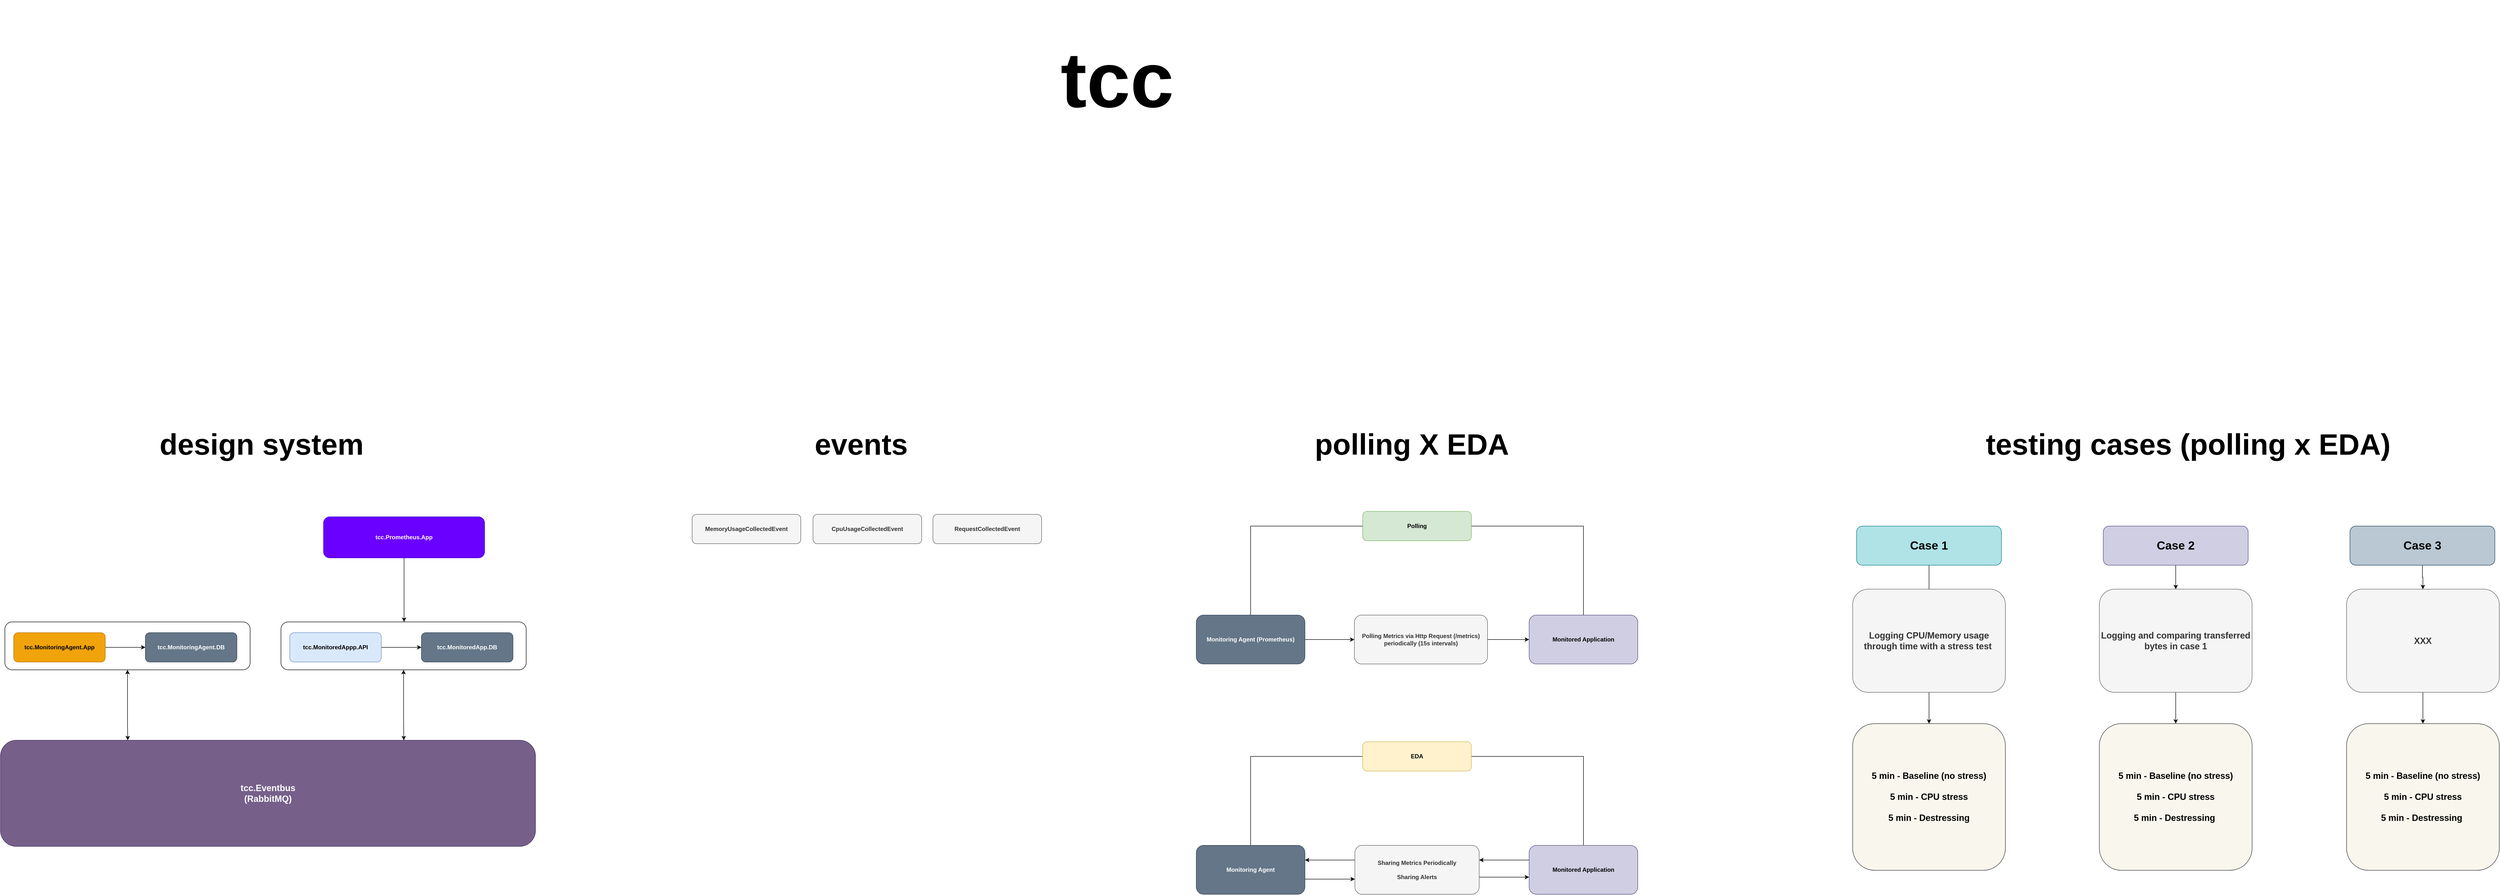 <mxfile version="26.2.14">
  <diagram name="Page-1" id="tMXXNP4Gvz63WRGAOVup">
    <mxGraphModel dx="5977" dy="3328" grid="0" gridSize="10" guides="1" tooltips="1" connect="1" arrows="1" fold="1" page="0" pageScale="1" pageWidth="850" pageHeight="1100" background="none" math="0" shadow="0">
      <root>
        <mxCell id="0" />
        <mxCell id="1" parent="0" />
        <mxCell id="QCL9CWaMX2KkeLVTbilG-2" value="tcc" style="text;html=1;align=center;verticalAlign=middle;whiteSpace=wrap;rounded=0;fontSize=160;fontStyle=1;fontFamily=Helvetica;" parent="1" vertex="1">
          <mxGeometry x="-1709" y="-1684" width="1161" height="326" as="geometry" />
        </mxCell>
        <mxCell id="QCL9CWaMX2KkeLVTbilG-7" value="events" style="text;html=1;align=center;verticalAlign=middle;whiteSpace=wrap;rounded=0;fontSize=60;fontStyle=1;fontFamily=Helvetica;" parent="1" vertex="1">
          <mxGeometry x="-1910" y="-844" width="517" height="138" as="geometry" />
        </mxCell>
        <mxCell id="QCL9CWaMX2KkeLVTbilG-38" value="design system" style="text;html=1;align=center;verticalAlign=middle;whiteSpace=wrap;rounded=0;fontSize=60;fontStyle=1;fontFamily=Helvetica;" parent="1" vertex="1">
          <mxGeometry x="-3135.5" y="-844" width="517" height="138" as="geometry" />
        </mxCell>
        <mxCell id="QCL9CWaMX2KkeLVTbilG-54" value="&lt;font style=&quot;font-size: 18px;&quot;&gt;tcc.Eventbus&lt;/font&gt;&lt;div&gt;&lt;font style=&quot;font-size: 18px;&quot;&gt;(&lt;span style=&quot;background-color: transparent; color: light-dark(rgb(255, 255, 255), rgb(18, 18, 18));&quot;&gt;RabbitMQ)&lt;/span&gt;&lt;/font&gt;&lt;/div&gt;" style="rounded=1;whiteSpace=wrap;html=1;fillColor=#76608a;strokeColor=#432D57;fontStyle=1;fontColor=#ffffff;" parent="1" vertex="1">
          <mxGeometry x="-3410" y="-170" width="1093" height="217" as="geometry" />
        </mxCell>
        <mxCell id="QCL9CWaMX2KkeLVTbilG-55" value="MemoryUsageCollectedEvent" style="rounded=1;whiteSpace=wrap;html=1;fillColor=#f5f5f5;fontColor=#333333;strokeColor=#666666;fontStyle=1" parent="1" vertex="1">
          <mxGeometry x="-1997" y="-632" width="222" height="60" as="geometry" />
        </mxCell>
        <mxCell id="VkpXK9qTSNjcK0zEMSsr-28" value="CpuUsageCollectedEvent" style="rounded=1;whiteSpace=wrap;html=1;fillColor=#f5f5f5;fontColor=#333333;strokeColor=#666666;fontStyle=1" parent="1" vertex="1">
          <mxGeometry x="-1750" y="-632" width="222" height="60" as="geometry" />
        </mxCell>
        <mxCell id="VkpXK9qTSNjcK0zEMSsr-29" value="RequestCollectedEvent" style="rounded=1;whiteSpace=wrap;html=1;fillColor=#f5f5f5;fontColor=#333333;strokeColor=#666666;fontStyle=1" parent="1" vertex="1">
          <mxGeometry x="-1505" y="-632" width="222" height="60" as="geometry" />
        </mxCell>
        <mxCell id="1jicTN_pAsYFOgk-eUM7-20" value="" style="group" parent="1" vertex="1" connectable="0">
          <mxGeometry x="-2837" y="-412" width="501" height="98" as="geometry" />
        </mxCell>
        <mxCell id="QCL9CWaMX2KkeLVTbilG-34" value="" style="rounded=1;whiteSpace=wrap;html=1;fillColor=none;" parent="1jicTN_pAsYFOgk-eUM7-20" vertex="1">
          <mxGeometry width="501" height="98" as="geometry" />
        </mxCell>
        <mxCell id="QCL9CWaMX2KkeLVTbilG-45" style="edgeStyle=orthogonalEdgeStyle;rounded=0;orthogonalLoop=1;jettySize=auto;html=1;" parent="1jicTN_pAsYFOgk-eUM7-20" source="QCL9CWaMX2KkeLVTbilG-46" target="QCL9CWaMX2KkeLVTbilG-48" edge="1">
          <mxGeometry relative="1" as="geometry" />
        </mxCell>
        <mxCell id="QCL9CWaMX2KkeLVTbilG-46" value="tcc.MonitoredAppp.API" style="rounded=1;whiteSpace=wrap;html=1;fillColor=#dae8fc;strokeColor=#6c8ebf;fontStyle=1" parent="1jicTN_pAsYFOgk-eUM7-20" vertex="1">
          <mxGeometry x="18" y="22" width="187" height="60" as="geometry" />
        </mxCell>
        <mxCell id="QCL9CWaMX2KkeLVTbilG-48" value="tcc.MonitoredApp.DB" style="rounded=1;whiteSpace=wrap;html=1;fillColor=#647687;strokeColor=#314354;fontStyle=1;fontColor=#ffffff;" parent="1jicTN_pAsYFOgk-eUM7-20" vertex="1">
          <mxGeometry x="287" y="22" width="187" height="60" as="geometry" />
        </mxCell>
        <mxCell id="1jicTN_pAsYFOgk-eUM7-23" value="" style="group" parent="1" vertex="1" connectable="0">
          <mxGeometry x="-3401" y="-412" width="501" height="98" as="geometry" />
        </mxCell>
        <mxCell id="QCL9CWaMX2KkeLVTbilG-49" style="edgeStyle=orthogonalEdgeStyle;rounded=0;orthogonalLoop=1;jettySize=auto;html=1;" parent="1jicTN_pAsYFOgk-eUM7-23" source="QCL9CWaMX2KkeLVTbilG-52" target="QCL9CWaMX2KkeLVTbilG-53" edge="1">
          <mxGeometry relative="1" as="geometry" />
        </mxCell>
        <mxCell id="QCL9CWaMX2KkeLVTbilG-51" value="" style="rounded=1;whiteSpace=wrap;html=1;fillColor=none;" parent="1jicTN_pAsYFOgk-eUM7-23" vertex="1">
          <mxGeometry width="501" height="98" as="geometry" />
        </mxCell>
        <mxCell id="QCL9CWaMX2KkeLVTbilG-52" value="tcc.MonitoringAgent.App" style="rounded=1;whiteSpace=wrap;html=1;fillColor=#f0a30a;strokeColor=#BD7000;fontStyle=1;fontColor=#000000;" parent="1jicTN_pAsYFOgk-eUM7-23" vertex="1">
          <mxGeometry x="18" y="22" width="187" height="60" as="geometry" />
        </mxCell>
        <mxCell id="QCL9CWaMX2KkeLVTbilG-53" value="tcc.MonitoringAgent.DB" style="rounded=1;whiteSpace=wrap;html=1;fillColor=#647687;strokeColor=#314354;fontStyle=1;fontColor=#ffffff;" parent="1jicTN_pAsYFOgk-eUM7-23" vertex="1">
          <mxGeometry x="287" y="22" width="187" height="60" as="geometry" />
        </mxCell>
        <mxCell id="1R7RB3TEBygn6QerZR_m-7" style="edgeStyle=orthogonalEdgeStyle;rounded=0;orthogonalLoop=1;jettySize=auto;html=1;" parent="1" source="1jicTN_pAsYFOgk-eUM7-3" target="QCL9CWaMX2KkeLVTbilG-34" edge="1">
          <mxGeometry relative="1" as="geometry">
            <Array as="points">
              <mxPoint x="-2586" y="-585" />
            </Array>
          </mxGeometry>
        </mxCell>
        <mxCell id="1jicTN_pAsYFOgk-eUM7-3" value="tcc.Prometheus.App" style="rounded=1;whiteSpace=wrap;html=1;fillColor=#6a00ff;strokeColor=#3700CC;fontStyle=1;fontColor=#ffffff;" parent="1" vertex="1">
          <mxGeometry x="-2750" y="-627" width="329" height="84" as="geometry" />
        </mxCell>
        <mxCell id="1R7RB3TEBygn6QerZR_m-2" style="edgeStyle=orthogonalEdgeStyle;rounded=0;orthogonalLoop=1;jettySize=auto;html=1;startArrow=classic;startFill=1;" parent="1" source="QCL9CWaMX2KkeLVTbilG-51" target="QCL9CWaMX2KkeLVTbilG-54" edge="1">
          <mxGeometry relative="1" as="geometry">
            <Array as="points">
              <mxPoint x="-3150" y="-202" />
              <mxPoint x="-3150" y="-202" />
            </Array>
          </mxGeometry>
        </mxCell>
        <mxCell id="1R7RB3TEBygn6QerZR_m-3" style="edgeStyle=orthogonalEdgeStyle;rounded=0;orthogonalLoop=1;jettySize=auto;html=1;startArrow=classic;startFill=1;" parent="1" source="QCL9CWaMX2KkeLVTbilG-34" target="QCL9CWaMX2KkeLVTbilG-54" edge="1">
          <mxGeometry relative="1" as="geometry">
            <Array as="points">
              <mxPoint x="-2586" y="-213" />
              <mxPoint x="-2586" y="-213" />
            </Array>
          </mxGeometry>
        </mxCell>
        <mxCell id="JNNC70xLUOCxBY-MtSvW-1" value="polling X EDA" style="text;html=1;align=center;verticalAlign=middle;whiteSpace=wrap;rounded=0;fontSize=60;fontStyle=1;fontFamily=Helvetica;" parent="1" vertex="1">
          <mxGeometry x="-785" y="-844" width="517" height="138" as="geometry" />
        </mxCell>
        <mxCell id="JNNC70xLUOCxBY-MtSvW-13" style="edgeStyle=orthogonalEdgeStyle;rounded=0;orthogonalLoop=1;jettySize=auto;html=1;endArrow=none;startFill=0;" parent="1" source="JNNC70xLUOCxBY-MtSvW-2" target="JNNC70xLUOCxBY-MtSvW-6" edge="1">
          <mxGeometry relative="1" as="geometry" />
        </mxCell>
        <mxCell id="JNNC70xLUOCxBY-MtSvW-17" style="edgeStyle=orthogonalEdgeStyle;rounded=0;orthogonalLoop=1;jettySize=auto;html=1;endArrow=none;startFill=0;" parent="1" source="JNNC70xLUOCxBY-MtSvW-2" target="JNNC70xLUOCxBY-MtSvW-15" edge="1">
          <mxGeometry relative="1" as="geometry" />
        </mxCell>
        <mxCell id="JNNC70xLUOCxBY-MtSvW-2" value="Polling" style="rounded=1;whiteSpace=wrap;html=1;fillColor=#d5e8d4;strokeColor=#82b366;fontStyle=1" parent="1" vertex="1">
          <mxGeometry x="-627" y="-638" width="222" height="60" as="geometry" />
        </mxCell>
        <mxCell id="JNNC70xLUOCxBY-MtSvW-22" style="edgeStyle=orthogonalEdgeStyle;rounded=0;orthogonalLoop=1;jettySize=auto;html=1;endArrow=none;startFill=0;" parent="1" source="JNNC70xLUOCxBY-MtSvW-3" target="JNNC70xLUOCxBY-MtSvW-21" edge="1">
          <mxGeometry relative="1" as="geometry" />
        </mxCell>
        <mxCell id="JNNC70xLUOCxBY-MtSvW-24" style="edgeStyle=orthogonalEdgeStyle;rounded=0;orthogonalLoop=1;jettySize=auto;html=1;endArrow=none;startFill=0;" parent="1" source="JNNC70xLUOCxBY-MtSvW-3" target="JNNC70xLUOCxBY-MtSvW-23" edge="1">
          <mxGeometry relative="1" as="geometry" />
        </mxCell>
        <mxCell id="JNNC70xLUOCxBY-MtSvW-3" value="EDA" style="rounded=1;whiteSpace=wrap;html=1;fillColor=#fff2cc;strokeColor=#d6b656;fontStyle=1" parent="1" vertex="1">
          <mxGeometry x="-627" y="-167" width="222" height="60" as="geometry" />
        </mxCell>
        <mxCell id="JNNC70xLUOCxBY-MtSvW-19" style="edgeStyle=orthogonalEdgeStyle;rounded=0;orthogonalLoop=1;jettySize=auto;html=1;" parent="1" source="JNNC70xLUOCxBY-MtSvW-6" target="JNNC70xLUOCxBY-MtSvW-16" edge="1">
          <mxGeometry relative="1" as="geometry" />
        </mxCell>
        <mxCell id="JNNC70xLUOCxBY-MtSvW-6" value="Monitoring Agent (Prometheus)" style="rounded=1;whiteSpace=wrap;html=1;fillColor=#647687;strokeColor=#314354;fontStyle=1;fontColor=#ffffff;" parent="1" vertex="1">
          <mxGeometry x="-967" y="-426" width="222" height="100" as="geometry" />
        </mxCell>
        <mxCell id="JNNC70xLUOCxBY-MtSvW-26" style="edgeStyle=orthogonalEdgeStyle;rounded=0;orthogonalLoop=1;jettySize=auto;html=1;" parent="1" source="JNNC70xLUOCxBY-MtSvW-7" target="JNNC70xLUOCxBY-MtSvW-21" edge="1">
          <mxGeometry relative="1" as="geometry">
            <Array as="points">
              <mxPoint x="-682" y="75" />
              <mxPoint x="-682" y="75" />
            </Array>
          </mxGeometry>
        </mxCell>
        <mxCell id="k1iTT2K7MQ_K4zx84KMY-3" style="edgeStyle=orthogonalEdgeStyle;rounded=0;orthogonalLoop=1;jettySize=auto;html=1;" edge="1" parent="1" source="JNNC70xLUOCxBY-MtSvW-7" target="JNNC70xLUOCxBY-MtSvW-23">
          <mxGeometry relative="1" as="geometry">
            <Array as="points">
              <mxPoint x="-346" y="110" />
              <mxPoint x="-346" y="110" />
            </Array>
          </mxGeometry>
        </mxCell>
        <mxCell id="JNNC70xLUOCxBY-MtSvW-7" value="Sharing Metrics Periodically&lt;div&gt;&lt;br&gt;&lt;/div&gt;&lt;div&gt;Sharing Alerts&lt;/div&gt;" style="rounded=1;whiteSpace=wrap;html=1;fillColor=#f5f5f5;strokeColor=#666666;fontStyle=1;fontColor=#333333;" parent="1" vertex="1">
          <mxGeometry x="-643" y="45" width="254" height="100" as="geometry" />
        </mxCell>
        <mxCell id="JNNC70xLUOCxBY-MtSvW-15" value="Monitored Application" style="rounded=1;whiteSpace=wrap;html=1;fillColor=#d0cee2;strokeColor=#56517e;fontStyle=1;" parent="1" vertex="1">
          <mxGeometry x="-287" y="-426" width="222" height="100" as="geometry" />
        </mxCell>
        <mxCell id="JNNC70xLUOCxBY-MtSvW-20" style="edgeStyle=orthogonalEdgeStyle;rounded=0;orthogonalLoop=1;jettySize=auto;html=1;" parent="1" source="JNNC70xLUOCxBY-MtSvW-16" target="JNNC70xLUOCxBY-MtSvW-15" edge="1">
          <mxGeometry relative="1" as="geometry" />
        </mxCell>
        <mxCell id="JNNC70xLUOCxBY-MtSvW-16" value="Polling Metrics via Http Request (/metrics) periodically (15s intervals)" style="rounded=1;whiteSpace=wrap;html=1;fillColor=#f5f5f5;strokeColor=#666666;fontStyle=1;fontColor=#333333;" parent="1" vertex="1">
          <mxGeometry x="-644" y="-426" width="272" height="100" as="geometry" />
        </mxCell>
        <mxCell id="k1iTT2K7MQ_K4zx84KMY-2" style="edgeStyle=orthogonalEdgeStyle;rounded=0;orthogonalLoop=1;jettySize=auto;html=1;" edge="1" parent="1" source="JNNC70xLUOCxBY-MtSvW-21" target="JNNC70xLUOCxBY-MtSvW-7">
          <mxGeometry relative="1" as="geometry">
            <Array as="points">
              <mxPoint x="-699" y="114" />
              <mxPoint x="-699" y="114" />
            </Array>
          </mxGeometry>
        </mxCell>
        <mxCell id="JNNC70xLUOCxBY-MtSvW-21" value="Monitoring Agent" style="rounded=1;whiteSpace=wrap;html=1;fillColor=#647687;strokeColor=#314354;fontStyle=1;fontColor=#ffffff;" parent="1" vertex="1">
          <mxGeometry x="-967" y="45" width="222" height="100" as="geometry" />
        </mxCell>
        <mxCell id="JNNC70xLUOCxBY-MtSvW-25" style="edgeStyle=orthogonalEdgeStyle;rounded=0;orthogonalLoop=1;jettySize=auto;html=1;" parent="1" source="JNNC70xLUOCxBY-MtSvW-23" target="JNNC70xLUOCxBY-MtSvW-7" edge="1">
          <mxGeometry relative="1" as="geometry">
            <Array as="points">
              <mxPoint x="-339" y="75" />
              <mxPoint x="-339" y="75" />
            </Array>
          </mxGeometry>
        </mxCell>
        <mxCell id="JNNC70xLUOCxBY-MtSvW-23" value="Monitored Application" style="rounded=1;whiteSpace=wrap;html=1;fillColor=#d0cee2;strokeColor=#56517e;fontStyle=1;" parent="1" vertex="1">
          <mxGeometry x="-287" y="45" width="222" height="100" as="geometry" />
        </mxCell>
        <mxCell id="k1iTT2K7MQ_K4zx84KMY-4" value="testing cases (polling x EDA)" style="text;html=1;align=center;verticalAlign=middle;whiteSpace=wrap;rounded=0;fontSize=60;fontStyle=1;fontFamily=Helvetica;" vertex="1" parent="1">
          <mxGeometry x="539" y="-844" width="1041" height="138" as="geometry" />
        </mxCell>
        <mxCell id="k1iTT2K7MQ_K4zx84KMY-16" style="edgeStyle=orthogonalEdgeStyle;rounded=0;orthogonalLoop=1;jettySize=auto;html=1;endArrow=none;startFill=0;" edge="1" parent="1" source="k1iTT2K7MQ_K4zx84KMY-11" target="k1iTT2K7MQ_K4zx84KMY-14">
          <mxGeometry relative="1" as="geometry" />
        </mxCell>
        <mxCell id="k1iTT2K7MQ_K4zx84KMY-11" value="Case 1" style="rounded=1;whiteSpace=wrap;html=1;fillColor=#b0e3e6;strokeColor=#0e8088;fontStyle=1;fontSize=24;" vertex="1" parent="1">
          <mxGeometry x="382" y="-608" width="296" height="80" as="geometry" />
        </mxCell>
        <mxCell id="k1iTT2K7MQ_K4zx84KMY-22" style="edgeStyle=orthogonalEdgeStyle;rounded=0;orthogonalLoop=1;jettySize=auto;html=1;" edge="1" parent="1" source="k1iTT2K7MQ_K4zx84KMY-12" target="k1iTT2K7MQ_K4zx84KMY-20">
          <mxGeometry relative="1" as="geometry" />
        </mxCell>
        <mxCell id="k1iTT2K7MQ_K4zx84KMY-12" value="Case 2" style="rounded=1;whiteSpace=wrap;html=1;fillColor=#d0cee2;strokeColor=#56517e;fontStyle=1;fontSize=24;" vertex="1" parent="1">
          <mxGeometry x="886" y="-608" width="296" height="80" as="geometry" />
        </mxCell>
        <mxCell id="k1iTT2K7MQ_K4zx84KMY-27" style="edgeStyle=orthogonalEdgeStyle;rounded=0;orthogonalLoop=1;jettySize=auto;html=1;" edge="1" parent="1" source="k1iTT2K7MQ_K4zx84KMY-13" target="k1iTT2K7MQ_K4zx84KMY-24">
          <mxGeometry relative="1" as="geometry" />
        </mxCell>
        <mxCell id="k1iTT2K7MQ_K4zx84KMY-13" value="Case 3" style="rounded=1;whiteSpace=wrap;html=1;fillColor=#bac8d3;strokeColor=#23445d;fontStyle=1;fontSize=24;" vertex="1" parent="1">
          <mxGeometry x="1390" y="-608" width="296" height="80" as="geometry" />
        </mxCell>
        <mxCell id="k1iTT2K7MQ_K4zx84KMY-18" style="edgeStyle=orthogonalEdgeStyle;rounded=0;orthogonalLoop=1;jettySize=auto;html=1;" edge="1" parent="1" source="k1iTT2K7MQ_K4zx84KMY-14" target="k1iTT2K7MQ_K4zx84KMY-17">
          <mxGeometry relative="1" as="geometry" />
        </mxCell>
        <mxCell id="k1iTT2K7MQ_K4zx84KMY-14" value="Logging CPU/Memory usage through time with a stress test&amp;nbsp;" style="rounded=1;whiteSpace=wrap;html=1;fillColor=#f5f5f5;strokeColor=#666666;fontStyle=1;fontColor=#333333;fontSize=18;" vertex="1" parent="1">
          <mxGeometry x="374" y="-479" width="312" height="211" as="geometry" />
        </mxCell>
        <mxCell id="k1iTT2K7MQ_K4zx84KMY-17" value="5 min - Baseline (no stress)&lt;div&gt;&lt;br&gt;&lt;/div&gt;&lt;div&gt;5 min - CPU stress&lt;/div&gt;&lt;div&gt;&lt;br&gt;&lt;/div&gt;&lt;div&gt;5 min - Destressing&lt;/div&gt;" style="rounded=1;whiteSpace=wrap;html=1;fontStyle=1;fontSize=18;fillColor=#f9f7ed;strokeColor=#36393d;" vertex="1" parent="1">
          <mxGeometry x="374" y="-204" width="312" height="300" as="geometry" />
        </mxCell>
        <mxCell id="k1iTT2K7MQ_K4zx84KMY-19" style="edgeStyle=orthogonalEdgeStyle;rounded=0;orthogonalLoop=1;jettySize=auto;html=1;" edge="1" source="k1iTT2K7MQ_K4zx84KMY-20" target="k1iTT2K7MQ_K4zx84KMY-21" parent="1">
          <mxGeometry relative="1" as="geometry" />
        </mxCell>
        <mxCell id="k1iTT2K7MQ_K4zx84KMY-20" value="Logging and comparing transferred bytes in case 1" style="rounded=1;whiteSpace=wrap;html=1;fillColor=#f5f5f5;strokeColor=#666666;fontStyle=1;fontColor=#333333;fontSize=18;" vertex="1" parent="1">
          <mxGeometry x="878" y="-479" width="312" height="211" as="geometry" />
        </mxCell>
        <mxCell id="k1iTT2K7MQ_K4zx84KMY-21" value="5 min - Baseline (no stress)&lt;div&gt;&lt;br&gt;&lt;/div&gt;&lt;div&gt;5 min - CPU stress&lt;/div&gt;&lt;div&gt;&lt;br&gt;&lt;/div&gt;&lt;div&gt;5 min - Destressing&amp;nbsp;&lt;/div&gt;" style="rounded=1;whiteSpace=wrap;html=1;fontStyle=1;fontSize=18;fillColor=#f9f7ed;strokeColor=#36393d;" vertex="1" parent="1">
          <mxGeometry x="878" y="-204" width="312" height="300" as="geometry" />
        </mxCell>
        <mxCell id="k1iTT2K7MQ_K4zx84KMY-23" style="edgeStyle=orthogonalEdgeStyle;rounded=0;orthogonalLoop=1;jettySize=auto;html=1;" edge="1" source="k1iTT2K7MQ_K4zx84KMY-24" target="k1iTT2K7MQ_K4zx84KMY-25" parent="1">
          <mxGeometry relative="1" as="geometry" />
        </mxCell>
        <mxCell id="k1iTT2K7MQ_K4zx84KMY-24" value="XXX" style="rounded=1;whiteSpace=wrap;html=1;fillColor=#f5f5f5;strokeColor=#666666;fontStyle=1;fontColor=#333333;fontSize=18;" vertex="1" parent="1">
          <mxGeometry x="1383" y="-479" width="312" height="211" as="geometry" />
        </mxCell>
        <mxCell id="k1iTT2K7MQ_K4zx84KMY-25" value="5 min - Baseline (no stress)&lt;div&gt;&lt;br&gt;&lt;/div&gt;&lt;div&gt;5 min - CPU stress&lt;/div&gt;&lt;div&gt;&lt;br&gt;&lt;/div&gt;&lt;div&gt;5 min - Destressing&amp;nbsp;&lt;/div&gt;" style="rounded=1;whiteSpace=wrap;html=1;fontStyle=1;fontSize=18;fillColor=#f9f7ed;strokeColor=#36393d;" vertex="1" parent="1">
          <mxGeometry x="1383" y="-204" width="312" height="300" as="geometry" />
        </mxCell>
      </root>
    </mxGraphModel>
  </diagram>
</mxfile>
